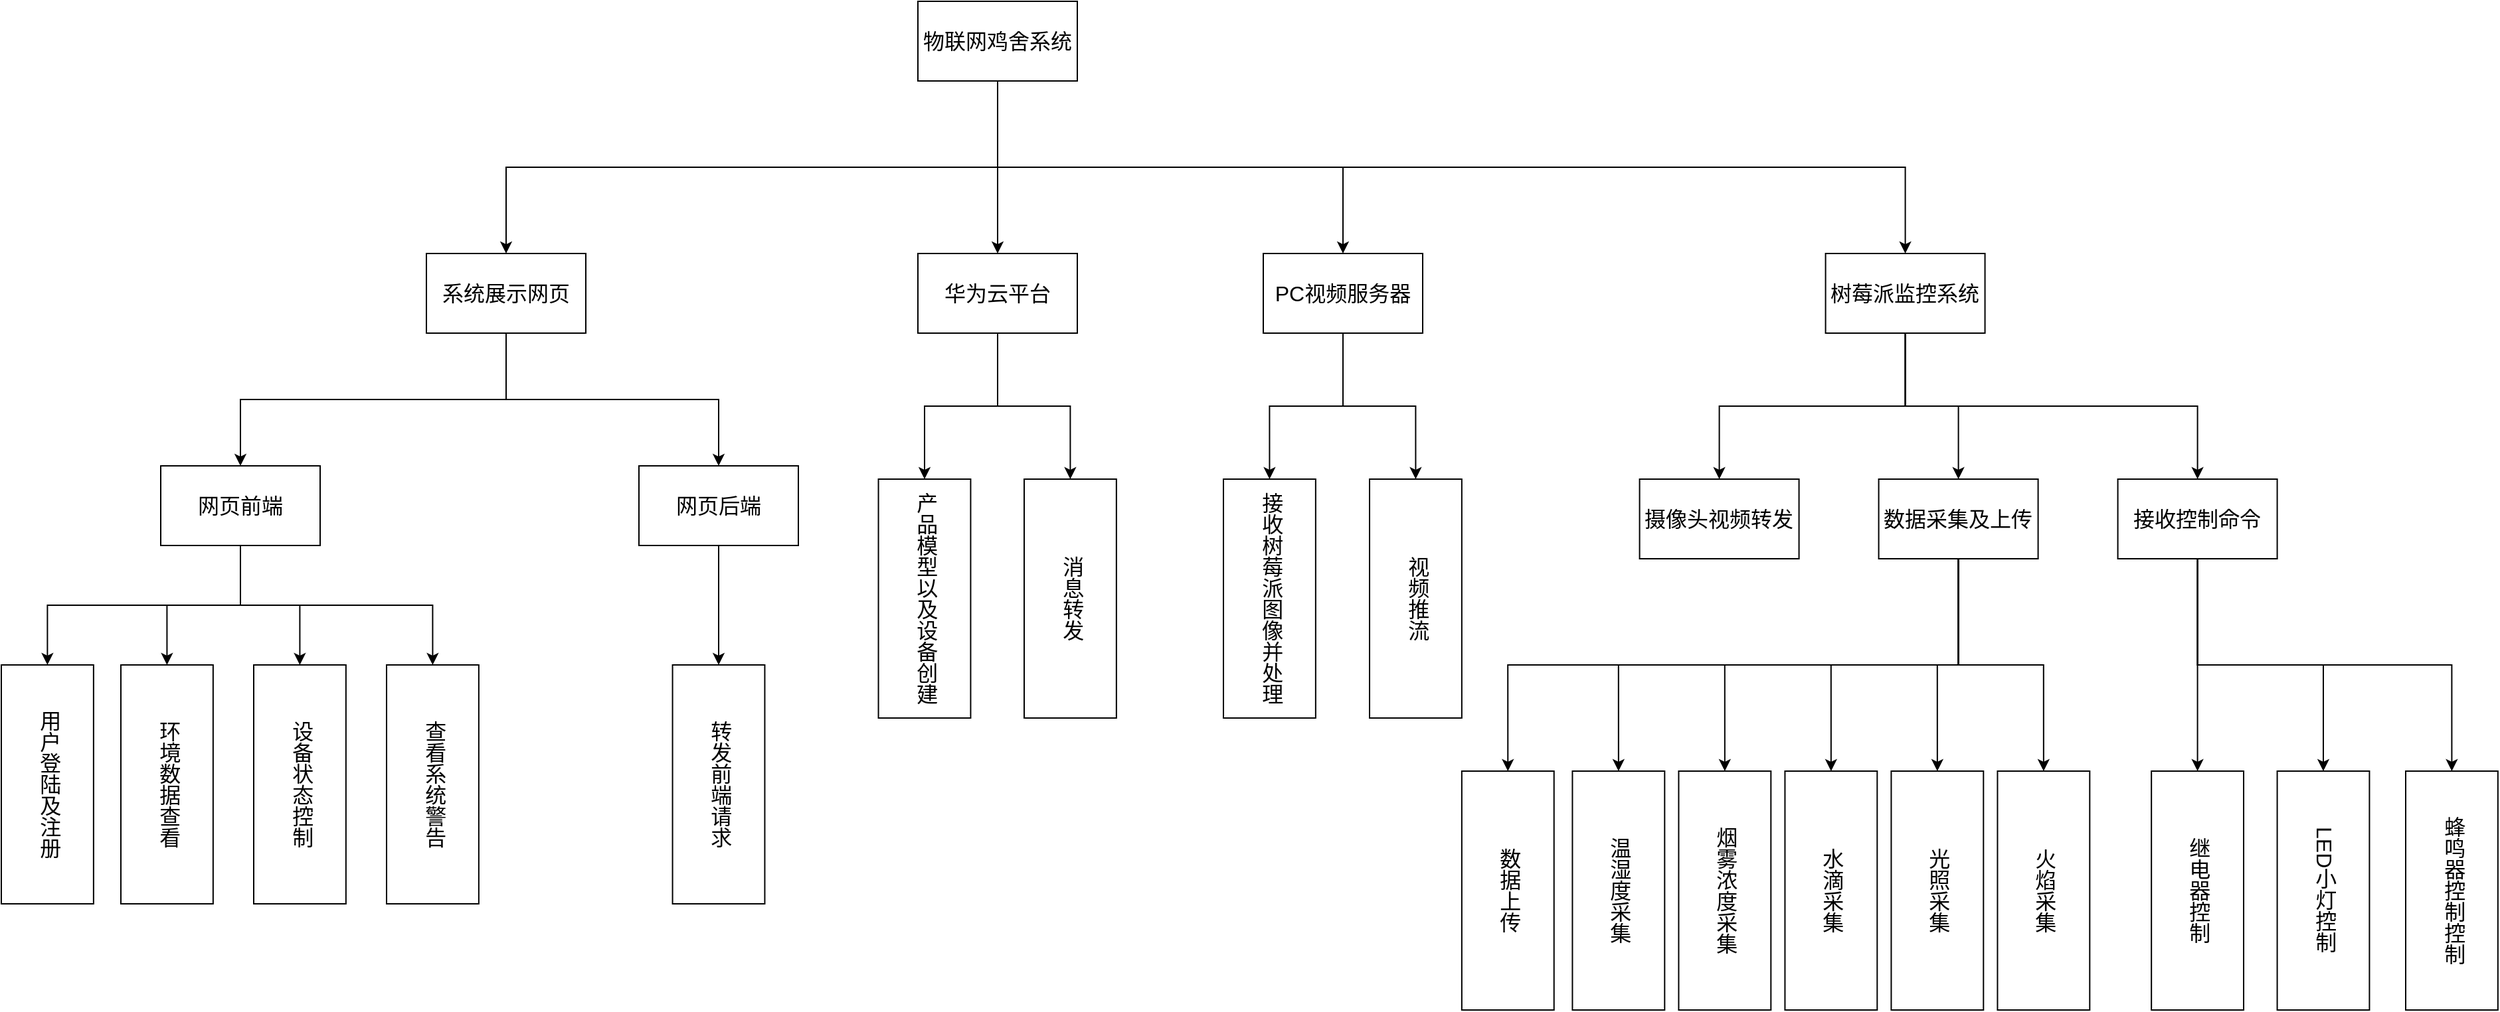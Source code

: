 <mxfile version="27.0.5">
  <diagram name="第 1 页" id="Iy5OD-6gntti-ZoXscAL">
    <mxGraphModel dx="2772" dy="1268" grid="1" gridSize="10" guides="1" tooltips="1" connect="1" arrows="1" fold="1" page="1" pageScale="1" pageWidth="827" pageHeight="1169" background="none" math="0" shadow="0">
      <root>
        <mxCell id="0" />
        <mxCell id="1" parent="0" />
        <mxCell id="uBIBVCoVCVhwwk560Gj--2" style="edgeStyle=orthogonalEdgeStyle;rounded=0;orthogonalLoop=1;jettySize=auto;html=1;exitX=0.5;exitY=1;exitDx=0;exitDy=0;entryX=0.5;entryY=0;entryDx=0;entryDy=0;" edge="1" parent="1" source="uBIBVCoVCVhwwk560Gj--1" target="uBIBVCoVCVhwwk560Gj--3">
          <mxGeometry relative="1" as="geometry">
            <mxPoint x="540" y="380" as="targetPoint" />
          </mxGeometry>
        </mxCell>
        <mxCell id="uBIBVCoVCVhwwk560Gj--5" style="edgeStyle=orthogonalEdgeStyle;rounded=0;orthogonalLoop=1;jettySize=auto;html=1;exitX=0.5;exitY=1;exitDx=0;exitDy=0;" edge="1" parent="1" source="uBIBVCoVCVhwwk560Gj--1" target="uBIBVCoVCVhwwk560Gj--4">
          <mxGeometry relative="1" as="geometry" />
        </mxCell>
        <mxCell id="uBIBVCoVCVhwwk560Gj--6" style="edgeStyle=orthogonalEdgeStyle;rounded=0;orthogonalLoop=1;jettySize=auto;html=1;exitX=0.5;exitY=1;exitDx=0;exitDy=0;" edge="1" parent="1" source="uBIBVCoVCVhwwk560Gj--1" target="uBIBVCoVCVhwwk560Gj--7">
          <mxGeometry relative="1" as="geometry">
            <mxPoint x="660" y="350" as="targetPoint" />
          </mxGeometry>
        </mxCell>
        <mxCell id="uBIBVCoVCVhwwk560Gj--36" style="edgeStyle=orthogonalEdgeStyle;rounded=0;orthogonalLoop=1;jettySize=auto;html=1;exitX=0.5;exitY=1;exitDx=0;exitDy=0;" edge="1" parent="1" source="uBIBVCoVCVhwwk560Gj--1" target="uBIBVCoVCVhwwk560Gj--37">
          <mxGeometry relative="1" as="geometry">
            <mxPoint x="800" y="430" as="targetPoint" />
          </mxGeometry>
        </mxCell>
        <mxCell id="uBIBVCoVCVhwwk560Gj--1" value="&lt;font style=&quot;font-size: 16px;&quot;&gt;物联网鸡舍系统&lt;/font&gt;" style="rounded=0;whiteSpace=wrap;html=1;" vertex="1" parent="1">
          <mxGeometry x="480" y="240" width="120" height="60" as="geometry" />
        </mxCell>
        <mxCell id="uBIBVCoVCVhwwk560Gj--8" style="edgeStyle=orthogonalEdgeStyle;rounded=0;orthogonalLoop=1;jettySize=auto;html=1;exitX=0.5;exitY=1;exitDx=0;exitDy=0;" edge="1" parent="1" source="uBIBVCoVCVhwwk560Gj--3" target="uBIBVCoVCVhwwk560Gj--9">
          <mxGeometry relative="1" as="geometry">
            <mxPoint x="80" y="560" as="targetPoint" />
          </mxGeometry>
        </mxCell>
        <mxCell id="uBIBVCoVCVhwwk560Gj--10" style="edgeStyle=orthogonalEdgeStyle;rounded=0;orthogonalLoop=1;jettySize=auto;html=1;exitX=0.5;exitY=1;exitDx=0;exitDy=0;entryX=0.5;entryY=0;entryDx=0;entryDy=0;" edge="1" parent="1" source="uBIBVCoVCVhwwk560Gj--3" target="uBIBVCoVCVhwwk560Gj--11">
          <mxGeometry relative="1" as="geometry">
            <mxPoint x="330" y="590" as="targetPoint" />
          </mxGeometry>
        </mxCell>
        <mxCell id="uBIBVCoVCVhwwk560Gj--3" value="&lt;font style=&quot;font-size: 16px;&quot;&gt;系统展示网页&lt;/font&gt;" style="rounded=0;whiteSpace=wrap;html=1;" vertex="1" parent="1">
          <mxGeometry x="110" y="430" width="120" height="60" as="geometry" />
        </mxCell>
        <mxCell id="uBIBVCoVCVhwwk560Gj--12" style="edgeStyle=orthogonalEdgeStyle;rounded=0;orthogonalLoop=1;jettySize=auto;html=1;exitX=0.5;exitY=1;exitDx=0;exitDy=0;" edge="1" parent="1" source="uBIBVCoVCVhwwk560Gj--4" target="uBIBVCoVCVhwwk560Gj--13">
          <mxGeometry relative="1" as="geometry">
            <mxPoint x="540.571" y="560" as="targetPoint" />
          </mxGeometry>
        </mxCell>
        <mxCell id="uBIBVCoVCVhwwk560Gj--15" style="edgeStyle=orthogonalEdgeStyle;rounded=0;orthogonalLoop=1;jettySize=auto;html=1;exitX=0.5;exitY=1;exitDx=0;exitDy=0;entryX=0.5;entryY=0;entryDx=0;entryDy=0;" edge="1" parent="1" source="uBIBVCoVCVhwwk560Gj--4" target="uBIBVCoVCVhwwk560Gj--32">
          <mxGeometry relative="1" as="geometry">
            <mxPoint x="600.14" y="600" as="targetPoint" />
          </mxGeometry>
        </mxCell>
        <mxCell id="uBIBVCoVCVhwwk560Gj--4" value="&lt;font style=&quot;font-size: 16px;&quot;&gt;华为云平台&lt;/font&gt;" style="rounded=0;whiteSpace=wrap;html=1;" vertex="1" parent="1">
          <mxGeometry x="480" y="430" width="120" height="60" as="geometry" />
        </mxCell>
        <mxCell id="uBIBVCoVCVhwwk560Gj--33" style="edgeStyle=orthogonalEdgeStyle;rounded=0;orthogonalLoop=1;jettySize=auto;html=1;exitX=0.5;exitY=1;exitDx=0;exitDy=0;entryX=0.5;entryY=0;entryDx=0;entryDy=0;" edge="1" parent="1" source="uBIBVCoVCVhwwk560Gj--7" target="uBIBVCoVCVhwwk560Gj--35">
          <mxGeometry relative="1" as="geometry">
            <mxPoint x="1108.004" y="600" as="targetPoint" />
          </mxGeometry>
        </mxCell>
        <mxCell id="uBIBVCoVCVhwwk560Gj--42" style="edgeStyle=orthogonalEdgeStyle;rounded=0;orthogonalLoop=1;jettySize=auto;html=1;exitX=0.5;exitY=1;exitDx=0;exitDy=0;" edge="1" parent="1" source="uBIBVCoVCVhwwk560Gj--7" target="uBIBVCoVCVhwwk560Gj--43">
          <mxGeometry relative="1" as="geometry">
            <mxPoint x="1363.29" y="600" as="targetPoint" />
          </mxGeometry>
        </mxCell>
        <mxCell id="uBIBVCoVCVhwwk560Gj--44" style="edgeStyle=orthogonalEdgeStyle;rounded=0;orthogonalLoop=1;jettySize=auto;html=1;exitX=0.5;exitY=1;exitDx=0;exitDy=0;" edge="1" parent="1" source="uBIBVCoVCVhwwk560Gj--7" target="uBIBVCoVCVhwwk560Gj--45">
          <mxGeometry relative="1" as="geometry">
            <mxPoint x="1433.29" y="600" as="targetPoint" />
          </mxGeometry>
        </mxCell>
        <mxCell id="uBIBVCoVCVhwwk560Gj--7" value="&lt;font style=&quot;font-size: 16px;&quot;&gt;树莓派监控系统&lt;/font&gt;" style="rounded=0;whiteSpace=wrap;html=1;" vertex="1" parent="1">
          <mxGeometry x="1163.29" y="430" width="120" height="60" as="geometry" />
        </mxCell>
        <mxCell id="uBIBVCoVCVhwwk560Gj--16" style="edgeStyle=orthogonalEdgeStyle;rounded=0;orthogonalLoop=1;jettySize=auto;html=1;exitX=0.5;exitY=1;exitDx=0;exitDy=0;" edge="1" parent="1" source="uBIBVCoVCVhwwk560Gj--9" target="uBIBVCoVCVhwwk560Gj--17">
          <mxGeometry relative="1" as="geometry">
            <mxPoint x="-140" y="730" as="targetPoint" />
          </mxGeometry>
        </mxCell>
        <mxCell id="uBIBVCoVCVhwwk560Gj--19" style="edgeStyle=orthogonalEdgeStyle;rounded=0;orthogonalLoop=1;jettySize=auto;html=1;exitX=0.5;exitY=1;exitDx=0;exitDy=0;entryX=0.5;entryY=0;entryDx=0;entryDy=0;" edge="1" parent="1" source="uBIBVCoVCVhwwk560Gj--9" target="uBIBVCoVCVhwwk560Gj--20">
          <mxGeometry relative="1" as="geometry">
            <mxPoint x="-70" y="740" as="targetPoint" />
          </mxGeometry>
        </mxCell>
        <mxCell id="uBIBVCoVCVhwwk560Gj--22" style="edgeStyle=orthogonalEdgeStyle;rounded=0;orthogonalLoop=1;jettySize=auto;html=1;exitX=0.5;exitY=1;exitDx=0;exitDy=0;entryX=0.5;entryY=0;entryDx=0;entryDy=0;" edge="1" parent="1" source="uBIBVCoVCVhwwk560Gj--9" target="uBIBVCoVCVhwwk560Gj--23">
          <mxGeometry relative="1" as="geometry">
            <mxPoint y="740" as="targetPoint" />
          </mxGeometry>
        </mxCell>
        <mxCell id="uBIBVCoVCVhwwk560Gj--25" style="edgeStyle=orthogonalEdgeStyle;rounded=0;orthogonalLoop=1;jettySize=auto;html=1;exitX=0.5;exitY=1;exitDx=0;exitDy=0;entryX=0.5;entryY=0;entryDx=0;entryDy=0;" edge="1" parent="1" source="uBIBVCoVCVhwwk560Gj--9" target="uBIBVCoVCVhwwk560Gj--26">
          <mxGeometry relative="1" as="geometry">
            <mxPoint x="100" y="740" as="targetPoint" />
          </mxGeometry>
        </mxCell>
        <mxCell id="uBIBVCoVCVhwwk560Gj--9" value="&lt;font style=&quot;font-size: 16px;&quot;&gt;网页前端&lt;/font&gt;" style="rounded=0;whiteSpace=wrap;html=1;" vertex="1" parent="1">
          <mxGeometry x="-90" y="590" width="120" height="60" as="geometry" />
        </mxCell>
        <mxCell id="uBIBVCoVCVhwwk560Gj--27" style="edgeStyle=orthogonalEdgeStyle;rounded=0;orthogonalLoop=1;jettySize=auto;html=1;exitX=0.5;exitY=1;exitDx=0;exitDy=0;entryX=0.5;entryY=0;entryDx=0;entryDy=0;" edge="1" parent="1" source="uBIBVCoVCVhwwk560Gj--11" target="uBIBVCoVCVhwwk560Gj--28">
          <mxGeometry relative="1" as="geometry">
            <mxPoint x="250" y="710" as="targetPoint" />
          </mxGeometry>
        </mxCell>
        <mxCell id="uBIBVCoVCVhwwk560Gj--11" value="&lt;font style=&quot;font-size: 16px;&quot;&gt;网页后端&lt;/font&gt;" style="rounded=0;whiteSpace=wrap;html=1;" vertex="1" parent="1">
          <mxGeometry x="270" y="590" width="120" height="60" as="geometry" />
        </mxCell>
        <mxCell id="uBIBVCoVCVhwwk560Gj--13" value="&lt;font style=&quot;font-size: 16px;&quot;&gt;产品模型以及设备创建&lt;/font&gt;" style="rounded=0;whiteSpace=wrap;html=1;textDirection=vertical-lr;" vertex="1" parent="1">
          <mxGeometry x="450.28" y="600" width="69.43" height="180" as="geometry" />
        </mxCell>
        <mxCell id="uBIBVCoVCVhwwk560Gj--17" value="&lt;font style=&quot;font-size: 16px;&quot;&gt;用户登陆及注册&lt;/font&gt;" style="rounded=0;whiteSpace=wrap;html=1;textDirection=vertical-lr;" vertex="1" parent="1">
          <mxGeometry x="-210" y="740" width="69.43" height="180" as="geometry" />
        </mxCell>
        <mxCell id="uBIBVCoVCVhwwk560Gj--20" value="&lt;span style=&quot;font-size: 16px;&quot;&gt;环境数据查看&lt;/span&gt;" style="rounded=0;whiteSpace=wrap;html=1;textDirection=vertical-lr;" vertex="1" parent="1">
          <mxGeometry x="-120" y="740" width="69.43" height="180" as="geometry" />
        </mxCell>
        <mxCell id="uBIBVCoVCVhwwk560Gj--23" value="&lt;span style=&quot;font-size: 16px;&quot;&gt;设备状态控制&lt;/span&gt;" style="rounded=0;whiteSpace=wrap;html=1;textDirection=vertical-lr;" vertex="1" parent="1">
          <mxGeometry x="-20.0" y="740" width="69.43" height="180" as="geometry" />
        </mxCell>
        <mxCell id="uBIBVCoVCVhwwk560Gj--26" value="&lt;span style=&quot;font-size: 16px;&quot;&gt;查看系统警告&lt;/span&gt;" style="rounded=0;whiteSpace=wrap;html=1;textDirection=vertical-lr;" vertex="1" parent="1">
          <mxGeometry x="80" y="740" width="69.43" height="180" as="geometry" />
        </mxCell>
        <mxCell id="uBIBVCoVCVhwwk560Gj--28" value="&lt;span style=&quot;font-size: 16px;&quot;&gt;转发前端请求&lt;/span&gt;" style="rounded=0;whiteSpace=wrap;html=1;textDirection=vertical-lr;" vertex="1" parent="1">
          <mxGeometry x="295.29" y="740" width="69.43" height="180" as="geometry" />
        </mxCell>
        <mxCell id="uBIBVCoVCVhwwk560Gj--32" value="&lt;font style=&quot;font-size: 16px;&quot;&gt;消息转发&lt;/font&gt;" style="rounded=0;whiteSpace=wrap;html=1;textDirection=vertical-lr;" vertex="1" parent="1">
          <mxGeometry x="560" y="600" width="69.43" height="180" as="geometry" />
        </mxCell>
        <mxCell id="uBIBVCoVCVhwwk560Gj--35" value="&lt;font style=&quot;font-size: 16px;&quot;&gt;摄像头视频转发&lt;/font&gt;" style="rounded=0;whiteSpace=wrap;html=1;" vertex="1" parent="1">
          <mxGeometry x="1023.29" y="600" width="120" height="60" as="geometry" />
        </mxCell>
        <mxCell id="uBIBVCoVCVhwwk560Gj--38" style="edgeStyle=orthogonalEdgeStyle;rounded=0;orthogonalLoop=1;jettySize=auto;html=1;exitX=0.5;exitY=1;exitDx=0;exitDy=0;entryX=0.5;entryY=0;entryDx=0;entryDy=0;" edge="1" parent="1" source="uBIBVCoVCVhwwk560Gj--37" target="uBIBVCoVCVhwwk560Gj--39">
          <mxGeometry relative="1" as="geometry">
            <mxPoint x="740" y="600" as="targetPoint" />
          </mxGeometry>
        </mxCell>
        <mxCell id="uBIBVCoVCVhwwk560Gj--41" style="edgeStyle=orthogonalEdgeStyle;rounded=0;orthogonalLoop=1;jettySize=auto;html=1;exitX=0.5;exitY=1;exitDx=0;exitDy=0;entryX=0.5;entryY=0;entryDx=0;entryDy=0;" edge="1" parent="1" source="uBIBVCoVCVhwwk560Gj--37" target="uBIBVCoVCVhwwk560Gj--40">
          <mxGeometry relative="1" as="geometry" />
        </mxCell>
        <mxCell id="uBIBVCoVCVhwwk560Gj--37" value="&lt;font style=&quot;font-size: 16px;&quot;&gt;PC视频服务器&lt;/font&gt;" style="rounded=0;whiteSpace=wrap;html=1;" vertex="1" parent="1">
          <mxGeometry x="740" y="430" width="120" height="60" as="geometry" />
        </mxCell>
        <mxCell id="uBIBVCoVCVhwwk560Gj--39" value="&lt;font style=&quot;font-size: 16px;&quot;&gt;接收树莓派图像并处理&lt;/font&gt;" style="rounded=0;whiteSpace=wrap;html=1;textDirection=vertical-lr;" vertex="1" parent="1">
          <mxGeometry x="710" y="600" width="69.43" height="180" as="geometry" />
        </mxCell>
        <mxCell id="uBIBVCoVCVhwwk560Gj--40" value="&lt;font style=&quot;font-size: 16px;&quot;&gt;视频推流&lt;/font&gt;" style="rounded=0;whiteSpace=wrap;html=1;textDirection=vertical-lr;" vertex="1" parent="1">
          <mxGeometry x="820" y="600" width="69.43" height="180" as="geometry" />
        </mxCell>
        <mxCell id="uBIBVCoVCVhwwk560Gj--46" style="edgeStyle=orthogonalEdgeStyle;rounded=0;orthogonalLoop=1;jettySize=auto;html=1;exitX=0.5;exitY=1;exitDx=0;exitDy=0;entryX=0.5;entryY=0;entryDx=0;entryDy=0;" edge="1" parent="1" source="uBIBVCoVCVhwwk560Gj--43" target="uBIBVCoVCVhwwk560Gj--47">
          <mxGeometry relative="1" as="geometry">
            <mxPoint x="978.005" y="820" as="targetPoint" />
          </mxGeometry>
        </mxCell>
        <mxCell id="uBIBVCoVCVhwwk560Gj--48" style="edgeStyle=orthogonalEdgeStyle;rounded=0;orthogonalLoop=1;jettySize=auto;html=1;exitX=0.5;exitY=1;exitDx=0;exitDy=0;entryX=0.5;entryY=0;entryDx=0;entryDy=0;" edge="1" parent="1" source="uBIBVCoVCVhwwk560Gj--43" target="uBIBVCoVCVhwwk560Gj--49">
          <mxGeometry relative="1" as="geometry">
            <mxPoint x="1233.29" y="740" as="targetPoint" />
          </mxGeometry>
        </mxCell>
        <mxCell id="uBIBVCoVCVhwwk560Gj--50" style="edgeStyle=orthogonalEdgeStyle;rounded=0;orthogonalLoop=1;jettySize=auto;html=1;exitX=0.5;exitY=1;exitDx=0;exitDy=0;entryX=0.5;entryY=0;entryDx=0;entryDy=0;" edge="1" parent="1" source="uBIBVCoVCVhwwk560Gj--43" target="uBIBVCoVCVhwwk560Gj--51">
          <mxGeometry relative="1" as="geometry">
            <mxPoint x="1303.29" y="740" as="targetPoint" />
          </mxGeometry>
        </mxCell>
        <mxCell id="uBIBVCoVCVhwwk560Gj--52" style="edgeStyle=orthogonalEdgeStyle;rounded=0;orthogonalLoop=1;jettySize=auto;html=1;exitX=0.5;exitY=1;exitDx=0;exitDy=0;entryX=0.5;entryY=0;entryDx=0;entryDy=0;" edge="1" parent="1" source="uBIBVCoVCVhwwk560Gj--43" target="uBIBVCoVCVhwwk560Gj--53">
          <mxGeometry relative="1" as="geometry">
            <mxPoint x="1343.29" y="740" as="targetPoint" />
          </mxGeometry>
        </mxCell>
        <mxCell id="uBIBVCoVCVhwwk560Gj--54" style="edgeStyle=orthogonalEdgeStyle;rounded=0;orthogonalLoop=1;jettySize=auto;html=1;exitX=0.5;exitY=1;exitDx=0;exitDy=0;entryX=0.5;entryY=0;entryDx=0;entryDy=0;" edge="1" parent="1" source="uBIBVCoVCVhwwk560Gj--43" target="uBIBVCoVCVhwwk560Gj--55">
          <mxGeometry relative="1" as="geometry">
            <mxPoint x="1413.29" y="740" as="targetPoint" />
          </mxGeometry>
        </mxCell>
        <mxCell id="uBIBVCoVCVhwwk560Gj--56" style="edgeStyle=orthogonalEdgeStyle;rounded=0;orthogonalLoop=1;jettySize=auto;html=1;exitX=0.5;exitY=1;exitDx=0;exitDy=0;entryX=0.5;entryY=0;entryDx=0;entryDy=0;" edge="1" parent="1" source="uBIBVCoVCVhwwk560Gj--43" target="uBIBVCoVCVhwwk560Gj--57">
          <mxGeometry relative="1" as="geometry">
            <mxPoint x="1423.29" y="770" as="targetPoint" />
          </mxGeometry>
        </mxCell>
        <mxCell id="uBIBVCoVCVhwwk560Gj--43" value="&lt;font style=&quot;font-size: 16px;&quot;&gt;数据采集及上传&lt;/font&gt;" style="rounded=0;whiteSpace=wrap;html=1;" vertex="1" parent="1">
          <mxGeometry x="1203.29" y="600" width="120" height="60" as="geometry" />
        </mxCell>
        <mxCell id="uBIBVCoVCVhwwk560Gj--58" style="edgeStyle=orthogonalEdgeStyle;rounded=0;orthogonalLoop=1;jettySize=auto;html=1;exitX=0.5;exitY=1;exitDx=0;exitDy=0;entryX=0.5;entryY=0;entryDx=0;entryDy=0;" edge="1" parent="1" source="uBIBVCoVCVhwwk560Gj--45" target="uBIBVCoVCVhwwk560Gj--59">
          <mxGeometry relative="1" as="geometry">
            <mxPoint x="1443.861" y="770" as="targetPoint" />
          </mxGeometry>
        </mxCell>
        <mxCell id="uBIBVCoVCVhwwk560Gj--60" style="edgeStyle=orthogonalEdgeStyle;rounded=0;orthogonalLoop=1;jettySize=auto;html=1;exitX=0.5;exitY=1;exitDx=0;exitDy=0;entryX=0.5;entryY=0;entryDx=0;entryDy=0;" edge="1" parent="1" source="uBIBVCoVCVhwwk560Gj--45" target="uBIBVCoVCVhwwk560Gj--61">
          <mxGeometry relative="1" as="geometry">
            <mxPoint x="1530" y="820" as="targetPoint" />
          </mxGeometry>
        </mxCell>
        <mxCell id="uBIBVCoVCVhwwk560Gj--62" style="edgeStyle=orthogonalEdgeStyle;rounded=0;orthogonalLoop=1;jettySize=auto;html=1;exitX=0.5;exitY=1;exitDx=0;exitDy=0;entryX=0.5;entryY=0;entryDx=0;entryDy=0;" edge="1" parent="1" source="uBIBVCoVCVhwwk560Gj--45" target="uBIBVCoVCVhwwk560Gj--63">
          <mxGeometry relative="1" as="geometry">
            <mxPoint x="1630" y="820" as="targetPoint" />
          </mxGeometry>
        </mxCell>
        <mxCell id="uBIBVCoVCVhwwk560Gj--45" value="&lt;font style=&quot;font-size: 16px;&quot;&gt;接收控制命令&lt;/font&gt;" style="rounded=0;whiteSpace=wrap;html=1;" vertex="1" parent="1">
          <mxGeometry x="1383.29" y="600" width="120" height="60" as="geometry" />
        </mxCell>
        <mxCell id="uBIBVCoVCVhwwk560Gj--47" value="&lt;font style=&quot;font-size: 16px;&quot;&gt;数据上传&lt;/font&gt;" style="rounded=0;whiteSpace=wrap;html=1;textDirection=vertical-lr;" vertex="1" parent="1">
          <mxGeometry x="889.43" y="820" width="69.43" height="180" as="geometry" />
        </mxCell>
        <mxCell id="uBIBVCoVCVhwwk560Gj--49" value="&lt;font style=&quot;font-size: 16px;&quot;&gt;温湿度采集&lt;/font&gt;" style="rounded=0;whiteSpace=wrap;html=1;textDirection=vertical-lr;" vertex="1" parent="1">
          <mxGeometry x="972.72" y="820" width="69.43" height="180" as="geometry" />
        </mxCell>
        <mxCell id="uBIBVCoVCVhwwk560Gj--51" value="&lt;font style=&quot;font-size: 16px;&quot;&gt;烟雾浓度采集&lt;/font&gt;" style="rounded=0;whiteSpace=wrap;html=1;textDirection=vertical-lr;" vertex="1" parent="1">
          <mxGeometry x="1052.72" y="820" width="69.43" height="180" as="geometry" />
        </mxCell>
        <mxCell id="uBIBVCoVCVhwwk560Gj--53" value="&lt;span style=&quot;font-size: 16px;&quot;&gt;水滴采集&lt;/span&gt;" style="rounded=0;whiteSpace=wrap;html=1;textDirection=vertical-lr;" vertex="1" parent="1">
          <mxGeometry x="1132.72" y="820" width="69.43" height="180" as="geometry" />
        </mxCell>
        <mxCell id="uBIBVCoVCVhwwk560Gj--55" value="&lt;font style=&quot;font-size: 16px;&quot;&gt;光照采集&lt;/font&gt;" style="rounded=0;whiteSpace=wrap;html=1;textDirection=vertical-lr;" vertex="1" parent="1">
          <mxGeometry x="1212.72" y="820" width="69.43" height="180" as="geometry" />
        </mxCell>
        <mxCell id="uBIBVCoVCVhwwk560Gj--57" value="&lt;font style=&quot;font-size: 16px;&quot;&gt;火焰采集&lt;/font&gt;" style="rounded=0;whiteSpace=wrap;html=1;textDirection=vertical-lr;" vertex="1" parent="1">
          <mxGeometry x="1292.72" y="820" width="69.43" height="180" as="geometry" />
        </mxCell>
        <mxCell id="uBIBVCoVCVhwwk560Gj--59" value="&lt;span style=&quot;font-size: 16px;&quot;&gt;继电器控制&lt;/span&gt;" style="rounded=0;whiteSpace=wrap;html=1;textDirection=vertical-lr;" vertex="1" parent="1">
          <mxGeometry x="1408.58" y="820" width="69.43" height="180" as="geometry" />
        </mxCell>
        <mxCell id="uBIBVCoVCVhwwk560Gj--61" value="&lt;font style=&quot;font-size: 16px;&quot;&gt;LED小灯控制&lt;/font&gt;" style="rounded=0;whiteSpace=wrap;html=1;textDirection=vertical-lr;" vertex="1" parent="1">
          <mxGeometry x="1503.29" y="820" width="69.43" height="180" as="geometry" />
        </mxCell>
        <mxCell id="uBIBVCoVCVhwwk560Gj--63" value="&lt;font style=&quot;font-size: 16px;&quot;&gt;蜂鸣器控制控制&lt;/font&gt;" style="rounded=0;whiteSpace=wrap;html=1;textDirection=vertical-lr;" vertex="1" parent="1">
          <mxGeometry x="1600" y="820" width="69.43" height="180" as="geometry" />
        </mxCell>
      </root>
    </mxGraphModel>
  </diagram>
</mxfile>
